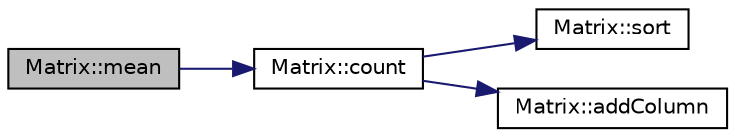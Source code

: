 digraph "Matrix::mean"
{
  bgcolor="transparent";
  edge [fontname="Helvetica",fontsize="10",labelfontname="Helvetica",labelfontsize="10"];
  node [fontname="Helvetica",fontsize="10",shape=record];
  rankdir="LR";
  Node117 [label="Matrix::mean",height=0.2,width=0.4,color="black", fillcolor="grey75", style="filled", fontcolor="black"];
  Node117 -> Node118 [color="midnightblue",fontsize="10",style="solid",fontname="Helvetica"];
  Node118 [label="Matrix::count",height=0.2,width=0.4,color="black",URL="$classMatrix.html#a405b443e7b0a3be4f36d7d61b7b94798",tooltip="Counts occurrences of elements in a matrix. "];
  Node118 -> Node119 [color="midnightblue",fontsize="10",style="solid",fontname="Helvetica"];
  Node119 [label="Matrix::sort",height=0.2,width=0.4,color="black",URL="$classMatrix.html#a92786d56abd92d0ea72dc3f481252133",tooltip="Sorts elements of the matrix inplace. "];
  Node118 -> Node120 [color="midnightblue",fontsize="10",style="solid",fontname="Helvetica"];
  Node120 [label="Matrix::addColumn",height=0.2,width=0.4,color="black",URL="$classMatrix.html#ac28a0846518ca104d36de2242bf1cc6e",tooltip="Adds a column at the end of the matrix. "];
}
